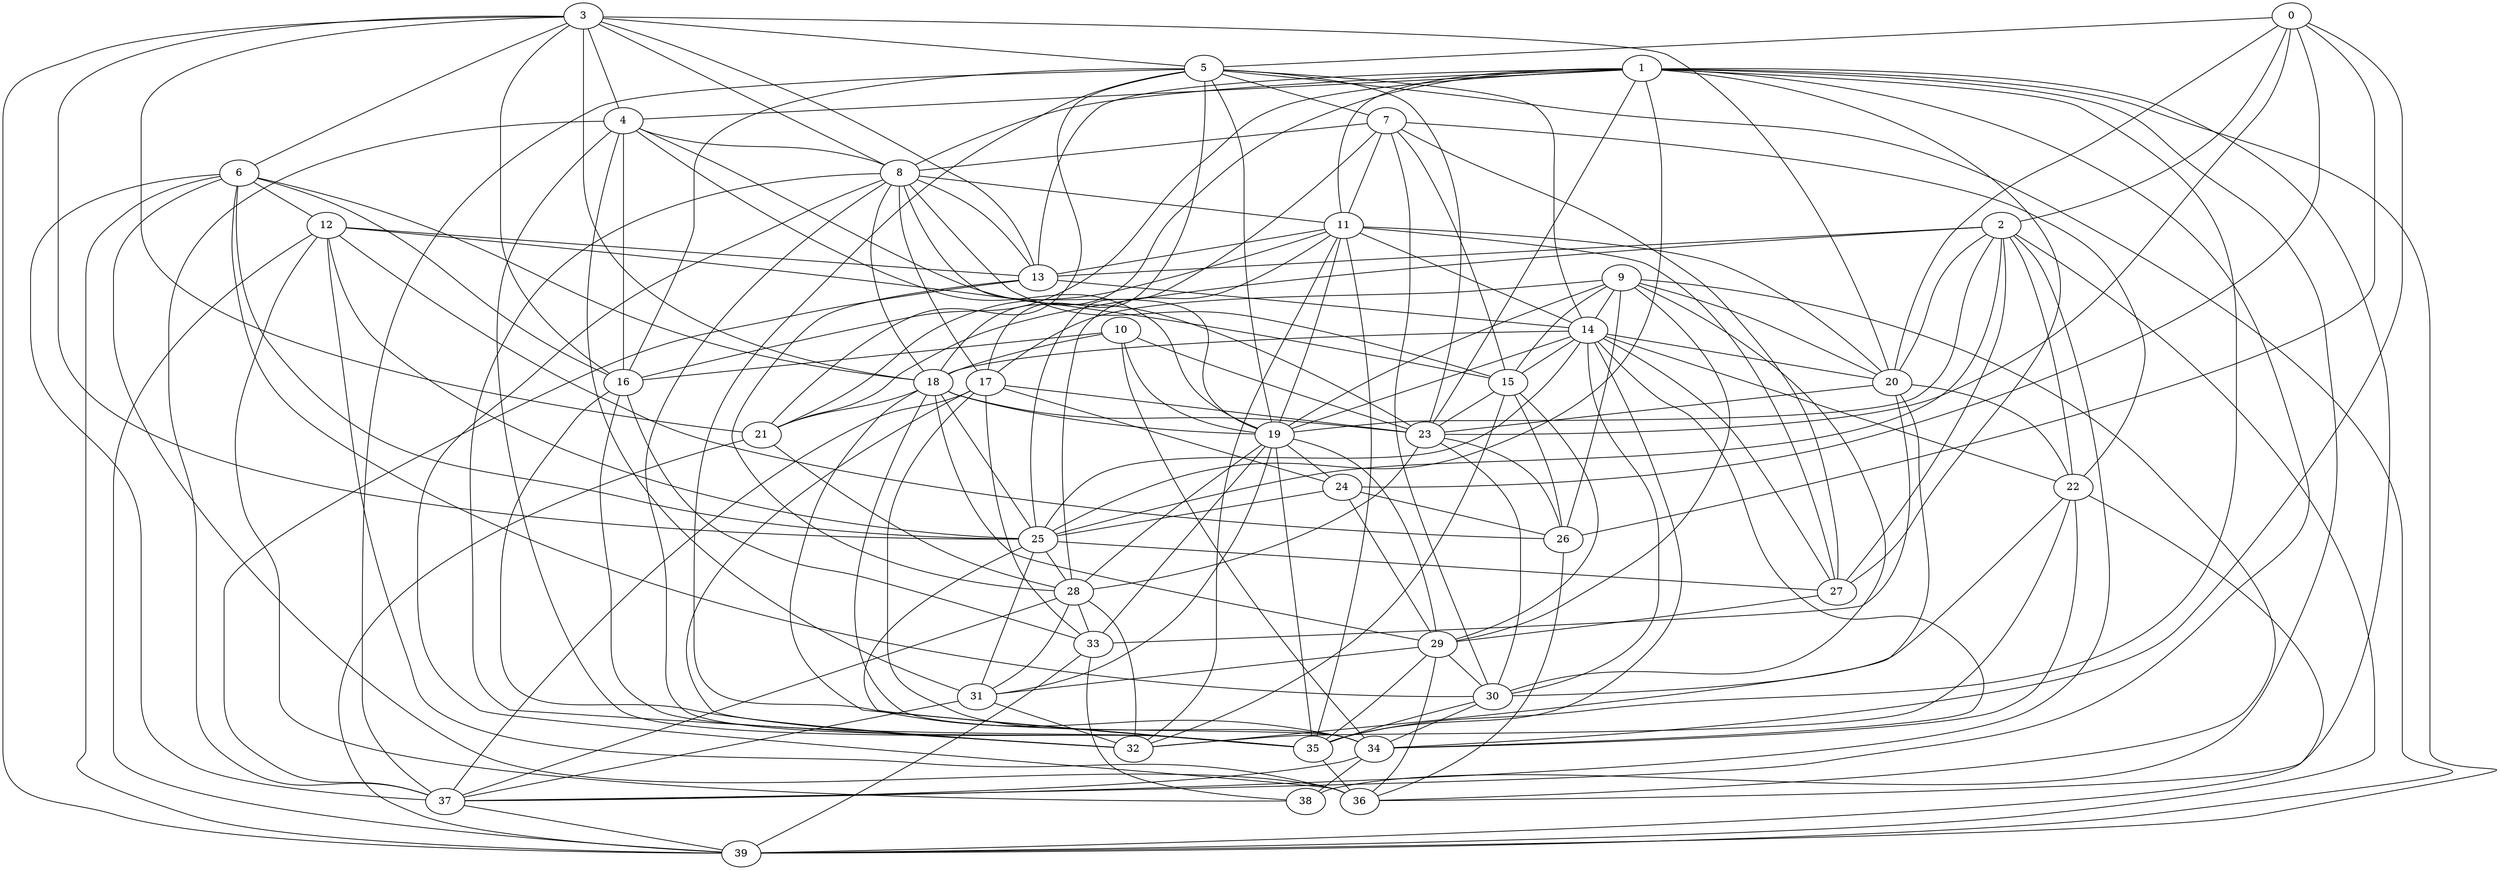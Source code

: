 strict graph "" {
	0	[w=7];
	2	[w=4];
	0 -- 2	[w=-7];
	5	[w=-5];
	0 -- 5	[w=-12];
	20	[w=8];
	0 -- 20	[w=5];
	23	[w=-15];
	0 -- 23	[w=-7];
	24	[w=14];
	0 -- 24	[w=13];
	26	[w=16];
	0 -- 26	[w=12];
	34	[w=10];
	0 -- 34	[w=-6];
	1	[w=-9];
	4	[w=-14];
	1 -- 4	[w=-15];
	8	[w=-12];
	1 -- 8	[w=-15];
	11	[w=-10];
	1 -- 11	[w=-7];
	13	[w=16];
	1 -- 13	[w=11];
	16	[w=-7];
	1 -- 16	[w=-14];
	18	[w=13];
	1 -- 18	[w=2];
	1 -- 23	[w=-14];
	25	[w=8];
	1 -- 25	[w=-5];
	27	[w=-2];
	1 -- 27	[w=16];
	35	[w=-4];
	1 -- 35	[w=-14];
	36	[w=-11];
	1 -- 36	[w=-10];
	37	[w=6];
	1 -- 37	[w=-6];
	38	[w=12];
	1 -- 38	[w=10];
	39	[w=-8];
	1 -- 39	[w=11];
	2 -- 13	[w=14];
	19	[w=-5];
	2 -- 19	[w=-9];
	2 -- 20	[w=-16];
	21	[w=15];
	2 -- 21	[w=-11];
	22	[w=16];
	2 -- 22	[w=-12];
	2 -- 25	[w=3];
	2 -- 27	[w=6];
	2 -- 37	[w=-13];
	2 -- 39	[w=7];
	3	[w=-14];
	3 -- 4	[w=-14];
	3 -- 5	[w=-15];
	6	[w=-16];
	3 -- 6	[w=-9];
	3 -- 8	[w=15];
	3 -- 13	[w=-14];
	3 -- 16	[w=15];
	3 -- 18	[w=-15];
	3 -- 20	[w=9];
	3 -- 21	[w=8];
	3 -- 25	[w=5];
	3 -- 39	[w=12];
	4 -- 8	[w=-15];
	4 -- 16	[w=16];
	4 -- 19	[w=-10];
	4 -- 23	[w=9];
	31	[w=-12];
	4 -- 31	[w=-13];
	4 -- 35	[w=-5];
	4 -- 37	[w=12];
	7	[w=7];
	5 -- 7	[w=-13];
	14	[w=8];
	5 -- 14	[w=-16];
	5 -- 16	[w=3];
	17	[w=10];
	5 -- 17	[w=2];
	5 -- 19	[w=16];
	5 -- 21	[w=3];
	5 -- 23	[w=14];
	5 -- 34	[w=10];
	5 -- 37	[w=3];
	5 -- 39	[w=-9];
	12	[w=-3];
	6 -- 12	[w=-11];
	6 -- 16	[w=14];
	6 -- 18	[w=8];
	6 -- 25	[w=2];
	30	[w=8];
	6 -- 30	[w=3];
	6 -- 36	[w=3];
	6 -- 37	[w=-3];
	6 -- 39	[w=-13];
	7 -- 8	[w=-13];
	7 -- 11	[w=-5];
	15	[w=12];
	7 -- 15	[w=-12];
	7 -- 22	[w=5];
	7 -- 25	[w=-2];
	7 -- 27	[w=-11];
	7 -- 30	[w=-8];
	8 -- 11	[w=14];
	8 -- 13	[w=-6];
	8 -- 15	[w=-5];
	8 -- 17	[w=4];
	8 -- 18	[w=-7];
	8 -- 19	[w=8];
	32	[w=-4];
	8 -- 32	[w=9];
	8 -- 35	[w=-12];
	8 -- 36	[w=-5];
	9	[w=11];
	9 -- 14	[w=-12];
	9 -- 15	[w=-16];
	9 -- 17	[w=-9];
	9 -- 19	[w=-10];
	9 -- 20	[w=-11];
	9 -- 26	[w=8];
	29	[w=-15];
	9 -- 29	[w=14];
	9 -- 30	[w=-8];
	9 -- 36	[w=-13];
	10	[w=14];
	10 -- 16	[w=13];
	10 -- 18	[w=5];
	10 -- 19	[w=14];
	10 -- 23	[w=12];
	10 -- 34	[w=5];
	11 -- 13	[w=-14];
	11 -- 14	[w=-2];
	11 -- 19	[w=13];
	11 -- 20	[w=-7];
	11 -- 21	[w=-14];
	11 -- 27	[w=-14];
	28	[w=-9];
	11 -- 28	[w=5];
	11 -- 32	[w=14];
	11 -- 35	[w=-15];
	12 -- 13	[w=7];
	12 -- 15	[w=11];
	12 -- 25	[w=-15];
	12 -- 26	[w=-9];
	12 -- 36	[w=5];
	12 -- 38	[w=10];
	12 -- 39	[w=4];
	13 -- 14	[w=15];
	13 -- 28	[w=10];
	13 -- 37	[w=15];
	14 -- 15	[w=15];
	14 -- 18	[w=-7];
	14 -- 19	[w=6];
	14 -- 20	[w=4];
	14 -- 22	[w=16];
	14 -- 25	[w=-10];
	14 -- 27	[w=9];
	14 -- 30	[w=-8];
	14 -- 34	[w=-12];
	14 -- 35	[w=-16];
	15 -- 23	[w=6];
	15 -- 26	[w=-15];
	15 -- 29	[w=11];
	15 -- 32	[w=-2];
	16 -- 32	[w=10];
	33	[w=-5];
	16 -- 33	[w=-13];
	16 -- 35	[w=16];
	17 -- 23	[w=8];
	17 -- 24	[w=-12];
	17 -- 32	[w=-7];
	17 -- 33	[w=-12];
	17 -- 34	[w=-3];
	17 -- 37	[w=-16];
	18 -- 19	[w=-5];
	18 -- 21	[w=-15];
	18 -- 23	[w=-6];
	18 -- 25	[w=-5];
	18 -- 29	[w=12];
	18 -- 34	[w=-10];
	18 -- 35	[w=-5];
	19 -- 24	[w=-11];
	19 -- 28	[w=-4];
	19 -- 29	[w=12];
	19 -- 31	[w=2];
	19 -- 33	[w=13];
	19 -- 35	[w=8];
	20 -- 22	[w=-2];
	20 -- 23	[w=11];
	20 -- 32	[w=-12];
	20 -- 33	[w=-4];
	21 -- 28	[w=11];
	21 -- 39	[w=-6];
	22 -- 30	[w=-11];
	22 -- 32	[w=-15];
	22 -- 34	[w=15];
	22 -- 39	[w=-16];
	23 -- 26	[w=-11];
	23 -- 28	[w=-15];
	23 -- 30	[w=15];
	24 -- 25	[w=-14];
	24 -- 26	[w=5];
	24 -- 29	[w=-11];
	25 -- 27	[w=9];
	25 -- 28	[w=-9];
	25 -- 31	[w=13];
	25 -- 35	[w=-2];
	26 -- 36	[w=2];
	27 -- 29	[w=-16];
	28 -- 31	[w=-8];
	28 -- 32	[w=3];
	28 -- 33	[w=3];
	28 -- 37	[w=-7];
	29 -- 30	[w=7];
	29 -- 31	[w=10];
	29 -- 35	[w=14];
	29 -- 36	[w=6];
	30 -- 34	[w=-2];
	30 -- 35	[w=-15];
	31 -- 32	[w=5];
	31 -- 37	[w=10];
	33 -- 38	[w=2];
	33 -- 39	[w=-3];
	34 -- 37	[w=4];
	34 -- 38	[w=2];
	35 -- 36	[w=13];
	37 -- 39	[w=8];
}
